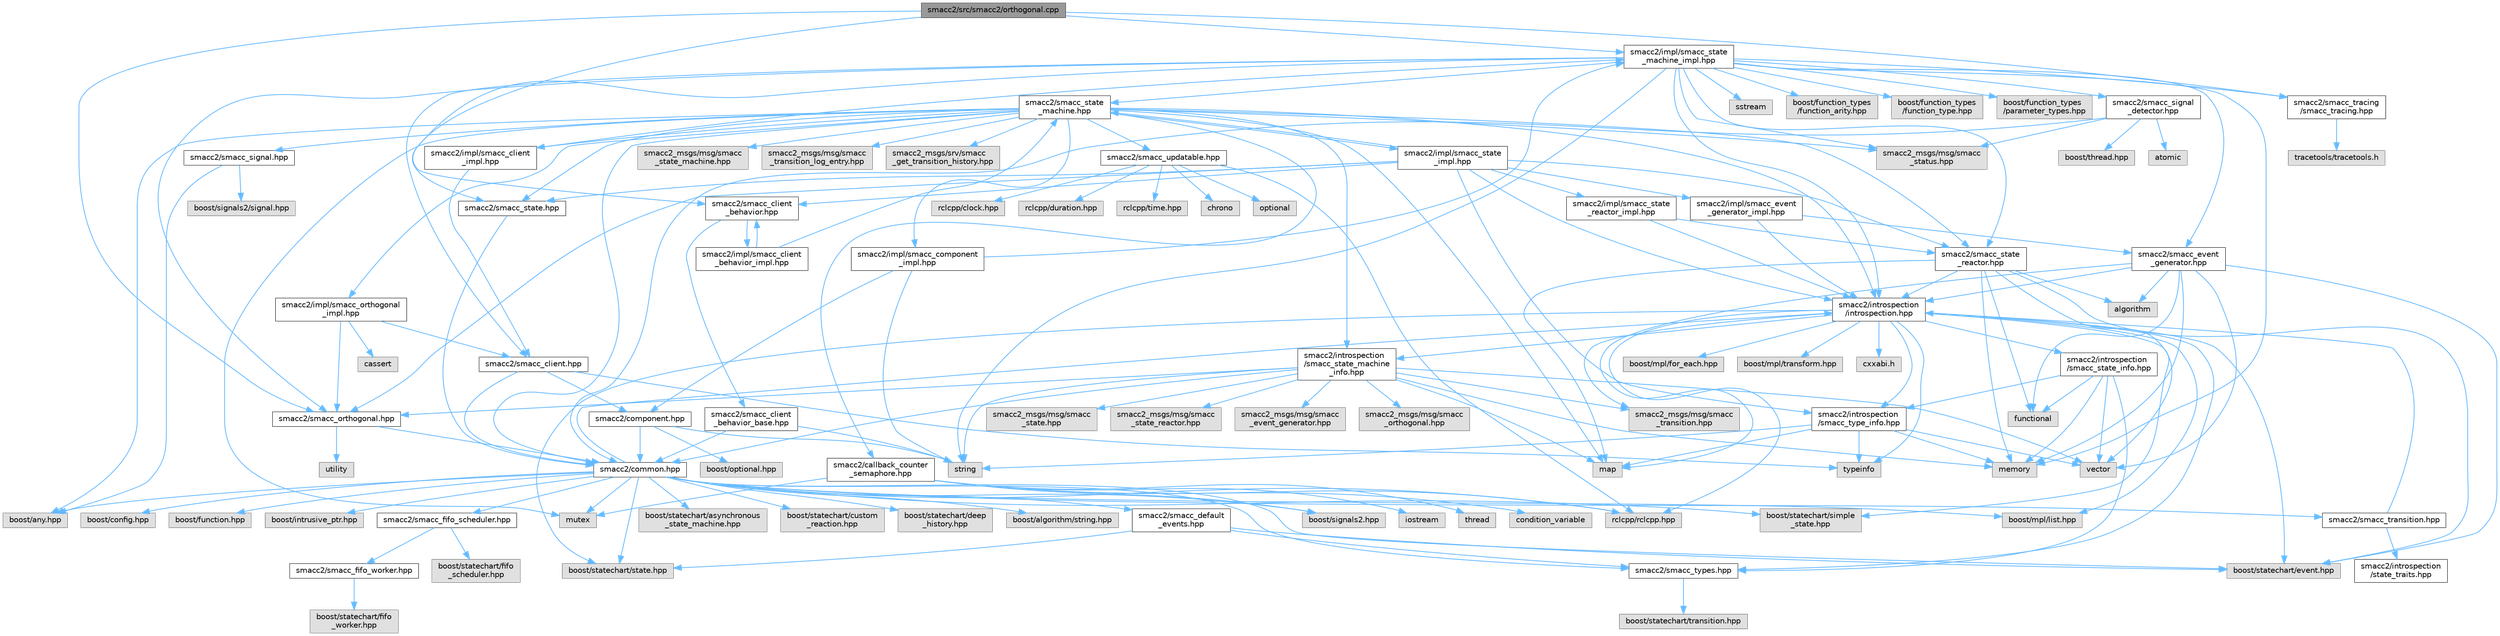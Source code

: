 digraph "smacc2/src/smacc2/orthogonal.cpp"
{
 // LATEX_PDF_SIZE
  bgcolor="transparent";
  edge [fontname=Helvetica,fontsize=10,labelfontname=Helvetica,labelfontsize=10];
  node [fontname=Helvetica,fontsize=10,shape=box,height=0.2,width=0.4];
  Node1 [label="smacc2/src/smacc2/orthogonal.cpp",height=0.2,width=0.4,color="gray40", fillcolor="grey60", style="filled", fontcolor="black",tooltip=" "];
  Node1 -> Node2 [color="steelblue1",style="solid"];
  Node2 [label="smacc2/impl/smacc_state\l_machine_impl.hpp",height=0.2,width=0.4,color="grey40", fillcolor="white", style="filled",URL="$smacc__state__machine__impl_8hpp.html",tooltip=" "];
  Node2 -> Node3 [color="steelblue1",style="solid"];
  Node3 [label="memory",height=0.2,width=0.4,color="grey60", fillcolor="#E0E0E0", style="filled",tooltip=" "];
  Node2 -> Node4 [color="steelblue1",style="solid"];
  Node4 [label="sstream",height=0.2,width=0.4,color="grey60", fillcolor="#E0E0E0", style="filled",tooltip=" "];
  Node2 -> Node5 [color="steelblue1",style="solid"];
  Node5 [label="string",height=0.2,width=0.4,color="grey60", fillcolor="#E0E0E0", style="filled",tooltip=" "];
  Node2 -> Node6 [color="steelblue1",style="solid"];
  Node6 [label="smacc2/introspection\l/introspection.hpp",height=0.2,width=0.4,color="grey40", fillcolor="white", style="filled",URL="$introspection_8hpp.html",tooltip=" "];
  Node6 -> Node7 [color="steelblue1",style="solid"];
  Node7 [label="boost/statechart/event.hpp",height=0.2,width=0.4,color="grey60", fillcolor="#E0E0E0", style="filled",tooltip=" "];
  Node6 -> Node8 [color="steelblue1",style="solid"];
  Node8 [label="boost/statechart/simple\l_state.hpp",height=0.2,width=0.4,color="grey60", fillcolor="#E0E0E0", style="filled",tooltip=" "];
  Node6 -> Node9 [color="steelblue1",style="solid"];
  Node9 [label="boost/statechart/state.hpp",height=0.2,width=0.4,color="grey60", fillcolor="#E0E0E0", style="filled",tooltip=" "];
  Node6 -> Node10 [color="steelblue1",style="solid"];
  Node10 [label="boost/mpl/for_each.hpp",height=0.2,width=0.4,color="grey60", fillcolor="#E0E0E0", style="filled",tooltip=" "];
  Node6 -> Node11 [color="steelblue1",style="solid"];
  Node11 [label="boost/mpl/list.hpp",height=0.2,width=0.4,color="grey60", fillcolor="#E0E0E0", style="filled",tooltip=" "];
  Node6 -> Node12 [color="steelblue1",style="solid"];
  Node12 [label="boost/mpl/transform.hpp",height=0.2,width=0.4,color="grey60", fillcolor="#E0E0E0", style="filled",tooltip=" "];
  Node6 -> Node13 [color="steelblue1",style="solid"];
  Node13 [label="rclcpp/rclcpp.hpp",height=0.2,width=0.4,color="grey60", fillcolor="#E0E0E0", style="filled",tooltip=" "];
  Node6 -> Node14 [color="steelblue1",style="solid"];
  Node14 [label="typeinfo",height=0.2,width=0.4,color="grey60", fillcolor="#E0E0E0", style="filled",tooltip=" "];
  Node6 -> Node15 [color="steelblue1",style="solid"];
  Node15 [label="smacc2/introspection\l/smacc_state_info.hpp",height=0.2,width=0.4,color="grey40", fillcolor="white", style="filled",URL="$smacc__state__info_8hpp.html",tooltip=" "];
  Node15 -> Node16 [color="steelblue1",style="solid"];
  Node16 [label="functional",height=0.2,width=0.4,color="grey60", fillcolor="#E0E0E0", style="filled",tooltip=" "];
  Node15 -> Node3 [color="steelblue1",style="solid"];
  Node15 -> Node17 [color="steelblue1",style="solid"];
  Node17 [label="smacc2/introspection\l/smacc_type_info.hpp",height=0.2,width=0.4,color="grey40", fillcolor="white", style="filled",URL="$smacc__type__info_8hpp.html",tooltip=" "];
  Node17 -> Node18 [color="steelblue1",style="solid"];
  Node18 [label="map",height=0.2,width=0.4,color="grey60", fillcolor="#E0E0E0", style="filled",tooltip=" "];
  Node17 -> Node3 [color="steelblue1",style="solid"];
  Node17 -> Node5 [color="steelblue1",style="solid"];
  Node17 -> Node14 [color="steelblue1",style="solid"];
  Node17 -> Node19 [color="steelblue1",style="solid"];
  Node19 [label="vector",height=0.2,width=0.4,color="grey60", fillcolor="#E0E0E0", style="filled",tooltip=" "];
  Node15 -> Node20 [color="steelblue1",style="solid"];
  Node20 [label="smacc2/smacc_types.hpp",height=0.2,width=0.4,color="grey40", fillcolor="white", style="filled",URL="$smacc__types_8hpp.html",tooltip=" "];
  Node20 -> Node21 [color="steelblue1",style="solid"];
  Node21 [label="boost/statechart/transition.hpp",height=0.2,width=0.4,color="grey60", fillcolor="#E0E0E0", style="filled",tooltip=" "];
  Node15 -> Node19 [color="steelblue1",style="solid"];
  Node6 -> Node17 [color="steelblue1",style="solid"];
  Node6 -> Node20 [color="steelblue1",style="solid"];
  Node6 -> Node22 [color="steelblue1",style="solid"];
  Node22 [label="cxxabi.h",height=0.2,width=0.4,color="grey60", fillcolor="#E0E0E0", style="filled",tooltip=" "];
  Node6 -> Node23 [color="steelblue1",style="solid"];
  Node23 [label="smacc2_msgs/msg/smacc\l_transition.hpp",height=0.2,width=0.4,color="grey60", fillcolor="#E0E0E0", style="filled",tooltip=" "];
  Node6 -> Node24 [color="steelblue1",style="solid"];
  Node24 [label="smacc2/introspection\l/smacc_state_machine\l_info.hpp",height=0.2,width=0.4,color="grey40", fillcolor="white", style="filled",URL="$smacc__state__machine__info_8hpp.html",tooltip=" "];
  Node24 -> Node18 [color="steelblue1",style="solid"];
  Node24 -> Node3 [color="steelblue1",style="solid"];
  Node24 -> Node5 [color="steelblue1",style="solid"];
  Node24 -> Node19 [color="steelblue1",style="solid"];
  Node24 -> Node25 [color="steelblue1",style="solid"];
  Node25 [label="smacc2/common.hpp",height=0.2,width=0.4,color="grey40", fillcolor="white", style="filled",URL="$include_2smacc2_2common_8hpp.html",tooltip=" "];
  Node25 -> Node26 [color="steelblue1",style="solid"];
  Node26 [label="boost/statechart/asynchronous\l_state_machine.hpp",height=0.2,width=0.4,color="grey60", fillcolor="#E0E0E0", style="filled",tooltip=" "];
  Node25 -> Node27 [color="steelblue1",style="solid"];
  Node27 [label="boost/statechart/custom\l_reaction.hpp",height=0.2,width=0.4,color="grey60", fillcolor="#E0E0E0", style="filled",tooltip=" "];
  Node25 -> Node28 [color="steelblue1",style="solid"];
  Node28 [label="boost/statechart/deep\l_history.hpp",height=0.2,width=0.4,color="grey60", fillcolor="#E0E0E0", style="filled",tooltip=" "];
  Node25 -> Node7 [color="steelblue1",style="solid"];
  Node25 -> Node8 [color="steelblue1",style="solid"];
  Node25 -> Node9 [color="steelblue1",style="solid"];
  Node25 -> Node29 [color="steelblue1",style="solid"];
  Node29 [label="boost/algorithm/string.hpp",height=0.2,width=0.4,color="grey60", fillcolor="#E0E0E0", style="filled",tooltip=" "];
  Node25 -> Node30 [color="steelblue1",style="solid"];
  Node30 [label="boost/any.hpp",height=0.2,width=0.4,color="grey60", fillcolor="#E0E0E0", style="filled",tooltip=" "];
  Node25 -> Node31 [color="steelblue1",style="solid"];
  Node31 [label="boost/config.hpp",height=0.2,width=0.4,color="grey60", fillcolor="#E0E0E0", style="filled",tooltip=" "];
  Node25 -> Node32 [color="steelblue1",style="solid"];
  Node32 [label="boost/function.hpp",height=0.2,width=0.4,color="grey60", fillcolor="#E0E0E0", style="filled",tooltip=" "];
  Node25 -> Node33 [color="steelblue1",style="solid"];
  Node33 [label="boost/intrusive_ptr.hpp",height=0.2,width=0.4,color="grey60", fillcolor="#E0E0E0", style="filled",tooltip=" "];
  Node25 -> Node11 [color="steelblue1",style="solid"];
  Node25 -> Node34 [color="steelblue1",style="solid"];
  Node34 [label="boost/signals2.hpp",height=0.2,width=0.4,color="grey60", fillcolor="#E0E0E0", style="filled",tooltip=" "];
  Node25 -> Node35 [color="steelblue1",style="solid"];
  Node35 [label="mutex",height=0.2,width=0.4,color="grey60", fillcolor="#E0E0E0", style="filled",tooltip=" "];
  Node25 -> Node13 [color="steelblue1",style="solid"];
  Node25 -> Node6 [color="steelblue1",style="solid"];
  Node25 -> Node36 [color="steelblue1",style="solid"];
  Node36 [label="smacc2/smacc_fifo_scheduler.hpp",height=0.2,width=0.4,color="grey40", fillcolor="white", style="filled",URL="$smacc__fifo__scheduler_8hpp.html",tooltip=" "];
  Node36 -> Node37 [color="steelblue1",style="solid"];
  Node37 [label="boost/statechart/fifo\l_scheduler.hpp",height=0.2,width=0.4,color="grey60", fillcolor="#E0E0E0", style="filled",tooltip=" "];
  Node36 -> Node38 [color="steelblue1",style="solid"];
  Node38 [label="smacc2/smacc_fifo_worker.hpp",height=0.2,width=0.4,color="grey40", fillcolor="white", style="filled",URL="$smacc__fifo__worker_8hpp.html",tooltip=" "];
  Node38 -> Node39 [color="steelblue1",style="solid"];
  Node39 [label="boost/statechart/fifo\l_worker.hpp",height=0.2,width=0.4,color="grey60", fillcolor="#E0E0E0", style="filled",tooltip=" "];
  Node25 -> Node20 [color="steelblue1",style="solid"];
  Node25 -> Node40 [color="steelblue1",style="solid"];
  Node40 [label="smacc2/smacc_default\l_events.hpp",height=0.2,width=0.4,color="grey40", fillcolor="white", style="filled",URL="$smacc__default__events_8hpp.html",tooltip=" "];
  Node40 -> Node20 [color="steelblue1",style="solid"];
  Node40 -> Node7 [color="steelblue1",style="solid"];
  Node40 -> Node9 [color="steelblue1",style="solid"];
  Node25 -> Node41 [color="steelblue1",style="solid"];
  Node41 [label="smacc2/smacc_transition.hpp",height=0.2,width=0.4,color="grey40", fillcolor="white", style="filled",URL="$smacc__transition_8hpp.html",tooltip=" "];
  Node41 -> Node6 [color="steelblue1",style="solid"];
  Node41 -> Node42 [color="steelblue1",style="solid"];
  Node42 [label="smacc2/introspection\l/state_traits.hpp",height=0.2,width=0.4,color="grey40", fillcolor="white", style="filled",URL="$state__traits_8hpp.html",tooltip=" "];
  Node24 -> Node43 [color="steelblue1",style="solid"];
  Node43 [label="smacc2/smacc_orthogonal.hpp",height=0.2,width=0.4,color="grey40", fillcolor="white", style="filled",URL="$smacc__orthogonal_8hpp.html",tooltip=" "];
  Node43 -> Node25 [color="steelblue1",style="solid"];
  Node43 -> Node44 [color="steelblue1",style="solid"];
  Node44 [label="utility",height=0.2,width=0.4,color="grey60", fillcolor="#E0E0E0", style="filled",tooltip=" "];
  Node24 -> Node45 [color="steelblue1",style="solid"];
  Node45 [label="smacc2_msgs/msg/smacc\l_event_generator.hpp",height=0.2,width=0.4,color="grey60", fillcolor="#E0E0E0", style="filled",tooltip=" "];
  Node24 -> Node46 [color="steelblue1",style="solid"];
  Node46 [label="smacc2_msgs/msg/smacc\l_orthogonal.hpp",height=0.2,width=0.4,color="grey60", fillcolor="#E0E0E0", style="filled",tooltip=" "];
  Node24 -> Node47 [color="steelblue1",style="solid"];
  Node47 [label="smacc2_msgs/msg/smacc\l_state.hpp",height=0.2,width=0.4,color="grey60", fillcolor="#E0E0E0", style="filled",tooltip=" "];
  Node24 -> Node48 [color="steelblue1",style="solid"];
  Node48 [label="smacc2_msgs/msg/smacc\l_state_reactor.hpp",height=0.2,width=0.4,color="grey60", fillcolor="#E0E0E0", style="filled",tooltip=" "];
  Node24 -> Node23 [color="steelblue1",style="solid"];
  Node2 -> Node49 [color="steelblue1",style="solid"];
  Node49 [label="smacc2/smacc_client.hpp",height=0.2,width=0.4,color="grey40", fillcolor="white", style="filled",URL="$smacc__client_8hpp.html",tooltip=" "];
  Node49 -> Node25 [color="steelblue1",style="solid"];
  Node49 -> Node50 [color="steelblue1",style="solid"];
  Node50 [label="smacc2/component.hpp",height=0.2,width=0.4,color="grey40", fillcolor="white", style="filled",URL="$component_8hpp.html",tooltip=" "];
  Node50 -> Node5 [color="steelblue1",style="solid"];
  Node50 -> Node51 [color="steelblue1",style="solid"];
  Node51 [label="boost/optional.hpp",height=0.2,width=0.4,color="grey60", fillcolor="#E0E0E0", style="filled",tooltip=" "];
  Node50 -> Node25 [color="steelblue1",style="solid"];
  Node49 -> Node14 [color="steelblue1",style="solid"];
  Node2 -> Node52 [color="steelblue1",style="solid"];
  Node52 [label="smacc2/smacc_event\l_generator.hpp",height=0.2,width=0.4,color="grey40", fillcolor="white", style="filled",URL="$smacc__event__generator_8hpp.html",tooltip=" "];
  Node52 -> Node53 [color="steelblue1",style="solid"];
  Node53 [label="algorithm",height=0.2,width=0.4,color="grey60", fillcolor="#E0E0E0", style="filled",tooltip=" "];
  Node52 -> Node7 [color="steelblue1",style="solid"];
  Node52 -> Node16 [color="steelblue1",style="solid"];
  Node52 -> Node18 [color="steelblue1",style="solid"];
  Node52 -> Node3 [color="steelblue1",style="solid"];
  Node52 -> Node6 [color="steelblue1",style="solid"];
  Node52 -> Node19 [color="steelblue1",style="solid"];
  Node2 -> Node43 [color="steelblue1",style="solid"];
  Node2 -> Node54 [color="steelblue1",style="solid"];
  Node54 [label="smacc2/smacc_signal\l_detector.hpp",height=0.2,width=0.4,color="grey40", fillcolor="white", style="filled",URL="$smacc__signal__detector_8hpp.html",tooltip=" "];
  Node54 -> Node55 [color="steelblue1",style="solid"];
  Node55 [label="atomic",height=0.2,width=0.4,color="grey60", fillcolor="#E0E0E0", style="filled",tooltip=" "];
  Node54 -> Node56 [color="steelblue1",style="solid"];
  Node56 [label="boost/thread.hpp",height=0.2,width=0.4,color="grey60", fillcolor="#E0E0E0", style="filled",tooltip=" "];
  Node54 -> Node25 [color="steelblue1",style="solid"];
  Node54 -> Node57 [color="steelblue1",style="solid"];
  Node57 [label="smacc2_msgs/msg/smacc\l_status.hpp",height=0.2,width=0.4,color="grey60", fillcolor="#E0E0E0", style="filled",tooltip=" "];
  Node2 -> Node58 [color="steelblue1",style="solid"];
  Node58 [label="smacc2/smacc_state.hpp",height=0.2,width=0.4,color="grey40", fillcolor="white", style="filled",URL="$smacc__state_8hpp.html",tooltip=" "];
  Node58 -> Node25 [color="steelblue1",style="solid"];
  Node2 -> Node59 [color="steelblue1",style="solid"];
  Node59 [label="smacc2/smacc_state\l_machine.hpp",height=0.2,width=0.4,color="grey40", fillcolor="white", style="filled",URL="$smacc__state__machine_8hpp.html",tooltip=" "];
  Node59 -> Node30 [color="steelblue1",style="solid"];
  Node59 -> Node18 [color="steelblue1",style="solid"];
  Node59 -> Node35 [color="steelblue1",style="solid"];
  Node59 -> Node25 [color="steelblue1",style="solid"];
  Node59 -> Node6 [color="steelblue1",style="solid"];
  Node59 -> Node24 [color="steelblue1",style="solid"];
  Node59 -> Node60 [color="steelblue1",style="solid"];
  Node60 [label="smacc2/smacc_signal.hpp",height=0.2,width=0.4,color="grey40", fillcolor="white", style="filled",URL="$smacc__signal_8hpp.html",tooltip=" "];
  Node60 -> Node30 [color="steelblue1",style="solid"];
  Node60 -> Node61 [color="steelblue1",style="solid"];
  Node61 [label="boost/signals2/signal.hpp",height=0.2,width=0.4,color="grey60", fillcolor="#E0E0E0", style="filled",tooltip=" "];
  Node59 -> Node62 [color="steelblue1",style="solid"];
  Node62 [label="smacc2/smacc_updatable.hpp",height=0.2,width=0.4,color="grey40", fillcolor="white", style="filled",URL="$smacc__updatable_8hpp.html",tooltip=" "];
  Node62 -> Node63 [color="steelblue1",style="solid"];
  Node63 [label="chrono",height=0.2,width=0.4,color="grey60", fillcolor="#E0E0E0", style="filled",tooltip=" "];
  Node62 -> Node64 [color="steelblue1",style="solid"];
  Node64 [label="optional",height=0.2,width=0.4,color="grey60", fillcolor="#E0E0E0", style="filled",tooltip=" "];
  Node62 -> Node65 [color="steelblue1",style="solid"];
  Node65 [label="rclcpp/clock.hpp",height=0.2,width=0.4,color="grey60", fillcolor="#E0E0E0", style="filled",tooltip=" "];
  Node62 -> Node66 [color="steelblue1",style="solid"];
  Node66 [label="rclcpp/duration.hpp",height=0.2,width=0.4,color="grey60", fillcolor="#E0E0E0", style="filled",tooltip=" "];
  Node62 -> Node13 [color="steelblue1",style="solid"];
  Node62 -> Node67 [color="steelblue1",style="solid"];
  Node67 [label="rclcpp/time.hpp",height=0.2,width=0.4,color="grey60", fillcolor="#E0E0E0", style="filled",tooltip=" "];
  Node59 -> Node68 [color="steelblue1",style="solid"];
  Node68 [label="smacc2_msgs/msg/smacc\l_state_machine.hpp",height=0.2,width=0.4,color="grey60", fillcolor="#E0E0E0", style="filled",tooltip=" "];
  Node59 -> Node57 [color="steelblue1",style="solid"];
  Node59 -> Node69 [color="steelblue1",style="solid"];
  Node69 [label="smacc2_msgs/msg/smacc\l_transition_log_entry.hpp",height=0.2,width=0.4,color="grey60", fillcolor="#E0E0E0", style="filled",tooltip=" "];
  Node59 -> Node70 [color="steelblue1",style="solid"];
  Node70 [label="smacc2_msgs/srv/smacc\l_get_transition_history.hpp",height=0.2,width=0.4,color="grey60", fillcolor="#E0E0E0", style="filled",tooltip=" "];
  Node59 -> Node71 [color="steelblue1",style="solid"];
  Node71 [label="smacc2/callback_counter\l_semaphore.hpp",height=0.2,width=0.4,color="grey40", fillcolor="white", style="filled",URL="$callback__counter__semaphore_8hpp.html",tooltip=" "];
  Node71 -> Node34 [color="steelblue1",style="solid"];
  Node71 -> Node72 [color="steelblue1",style="solid"];
  Node72 [label="condition_variable",height=0.2,width=0.4,color="grey60", fillcolor="#E0E0E0", style="filled",tooltip=" "];
  Node71 -> Node73 [color="steelblue1",style="solid"];
  Node73 [label="iostream",height=0.2,width=0.4,color="grey60", fillcolor="#E0E0E0", style="filled",tooltip=" "];
  Node71 -> Node35 [color="steelblue1",style="solid"];
  Node71 -> Node13 [color="steelblue1",style="solid"];
  Node71 -> Node74 [color="steelblue1",style="solid"];
  Node74 [label="thread",height=0.2,width=0.4,color="grey60", fillcolor="#E0E0E0", style="filled",tooltip=" "];
  Node59 -> Node58 [color="steelblue1",style="solid"];
  Node59 -> Node75 [color="steelblue1",style="solid"];
  Node75 [label="smacc2/smacc_state\l_reactor.hpp",height=0.2,width=0.4,color="grey40", fillcolor="white", style="filled",URL="$smacc__state__reactor_8hpp.html",tooltip=" "];
  Node75 -> Node53 [color="steelblue1",style="solid"];
  Node75 -> Node7 [color="steelblue1",style="solid"];
  Node75 -> Node16 [color="steelblue1",style="solid"];
  Node75 -> Node18 [color="steelblue1",style="solid"];
  Node75 -> Node3 [color="steelblue1",style="solid"];
  Node75 -> Node6 [color="steelblue1",style="solid"];
  Node75 -> Node19 [color="steelblue1",style="solid"];
  Node59 -> Node76 [color="steelblue1",style="solid"];
  Node76 [label="smacc2/impl/smacc_client\l_impl.hpp",height=0.2,width=0.4,color="grey40", fillcolor="white", style="filled",URL="$smacc__client__impl_8hpp.html",tooltip=" "];
  Node76 -> Node2 [color="steelblue1",style="solid"];
  Node76 -> Node49 [color="steelblue1",style="solid"];
  Node59 -> Node77 [color="steelblue1",style="solid"];
  Node77 [label="smacc2/impl/smacc_component\l_impl.hpp",height=0.2,width=0.4,color="grey40", fillcolor="white", style="filled",URL="$smacc__component__impl_8hpp.html",tooltip=" "];
  Node77 -> Node5 [color="steelblue1",style="solid"];
  Node77 -> Node50 [color="steelblue1",style="solid"];
  Node77 -> Node2 [color="steelblue1",style="solid"];
  Node59 -> Node78 [color="steelblue1",style="solid"];
  Node78 [label="smacc2/impl/smacc_orthogonal\l_impl.hpp",height=0.2,width=0.4,color="grey40", fillcolor="white", style="filled",URL="$smacc__orthogonal__impl_8hpp.html",tooltip=" "];
  Node78 -> Node79 [color="steelblue1",style="solid"];
  Node79 [label="cassert",height=0.2,width=0.4,color="grey60", fillcolor="#E0E0E0", style="filled",tooltip=" "];
  Node78 -> Node49 [color="steelblue1",style="solid"];
  Node78 -> Node43 [color="steelblue1",style="solid"];
  Node59 -> Node80 [color="steelblue1",style="solid"];
  Node80 [label="smacc2/impl/smacc_state\l_impl.hpp",height=0.2,width=0.4,color="grey40", fillcolor="white", style="filled",URL="$smacc__state__impl_8hpp.html",tooltip=" "];
  Node80 -> Node6 [color="steelblue1",style="solid"];
  Node80 -> Node81 [color="steelblue1",style="solid"];
  Node81 [label="smacc2/smacc_client\l_behavior.hpp",height=0.2,width=0.4,color="grey40", fillcolor="white", style="filled",URL="$smacc__client__behavior_8hpp.html",tooltip=" "];
  Node81 -> Node82 [color="steelblue1",style="solid"];
  Node82 [label="smacc2/smacc_client\l_behavior_base.hpp",height=0.2,width=0.4,color="grey40", fillcolor="white", style="filled",URL="$smacc__client__behavior__base_8hpp.html",tooltip=" "];
  Node82 -> Node5 [color="steelblue1",style="solid"];
  Node82 -> Node25 [color="steelblue1",style="solid"];
  Node81 -> Node83 [color="steelblue1",style="solid"];
  Node83 [label="smacc2/impl/smacc_client\l_behavior_impl.hpp",height=0.2,width=0.4,color="grey40", fillcolor="white", style="filled",URL="$smacc__client__behavior__impl_8hpp.html",tooltip=" "];
  Node83 -> Node81 [color="steelblue1",style="solid"];
  Node83 -> Node59 [color="steelblue1",style="solid"];
  Node80 -> Node43 [color="steelblue1",style="solid"];
  Node80 -> Node58 [color="steelblue1",style="solid"];
  Node80 -> Node75 [color="steelblue1",style="solid"];
  Node80 -> Node17 [color="steelblue1",style="solid"];
  Node80 -> Node59 [color="steelblue1",style="solid"];
  Node80 -> Node84 [color="steelblue1",style="solid"];
  Node84 [label="smacc2/impl/smacc_event\l_generator_impl.hpp",height=0.2,width=0.4,color="grey40", fillcolor="white", style="filled",URL="$smacc__event__generator__impl_8hpp.html",tooltip=" "];
  Node84 -> Node6 [color="steelblue1",style="solid"];
  Node84 -> Node52 [color="steelblue1",style="solid"];
  Node80 -> Node85 [color="steelblue1",style="solid"];
  Node85 [label="smacc2/impl/smacc_state\l_reactor_impl.hpp",height=0.2,width=0.4,color="grey40", fillcolor="white", style="filled",URL="$smacc__state__reactor__impl_8hpp.html",tooltip=" "];
  Node85 -> Node6 [color="steelblue1",style="solid"];
  Node85 -> Node75 [color="steelblue1",style="solid"];
  Node2 -> Node75 [color="steelblue1",style="solid"];
  Node2 -> Node86 [color="steelblue1",style="solid"];
  Node86 [label="boost/function_types\l/function_arity.hpp",height=0.2,width=0.4,color="grey60", fillcolor="#E0E0E0", style="filled",tooltip=" "];
  Node2 -> Node87 [color="steelblue1",style="solid"];
  Node87 [label="boost/function_types\l/function_type.hpp",height=0.2,width=0.4,color="grey60", fillcolor="#E0E0E0", style="filled",tooltip=" "];
  Node2 -> Node88 [color="steelblue1",style="solid"];
  Node88 [label="boost/function_types\l/parameter_types.hpp",height=0.2,width=0.4,color="grey60", fillcolor="#E0E0E0", style="filled",tooltip=" "];
  Node2 -> Node89 [color="steelblue1",style="solid"];
  Node89 [label="smacc2/smacc_tracing\l/smacc_tracing.hpp",height=0.2,width=0.4,color="grey40", fillcolor="white", style="filled",URL="$smacc__tracing_8hpp.html",tooltip=" "];
  Node89 -> Node90 [color="steelblue1",style="solid"];
  Node90 [label="tracetools/tracetools.h",height=0.2,width=0.4,color="grey60", fillcolor="#E0E0E0", style="filled",tooltip=" "];
  Node2 -> Node57 [color="steelblue1",style="solid"];
  Node1 -> Node81 [color="steelblue1",style="solid"];
  Node1 -> Node43 [color="steelblue1",style="solid"];
  Node1 -> Node89 [color="steelblue1",style="solid"];
}
